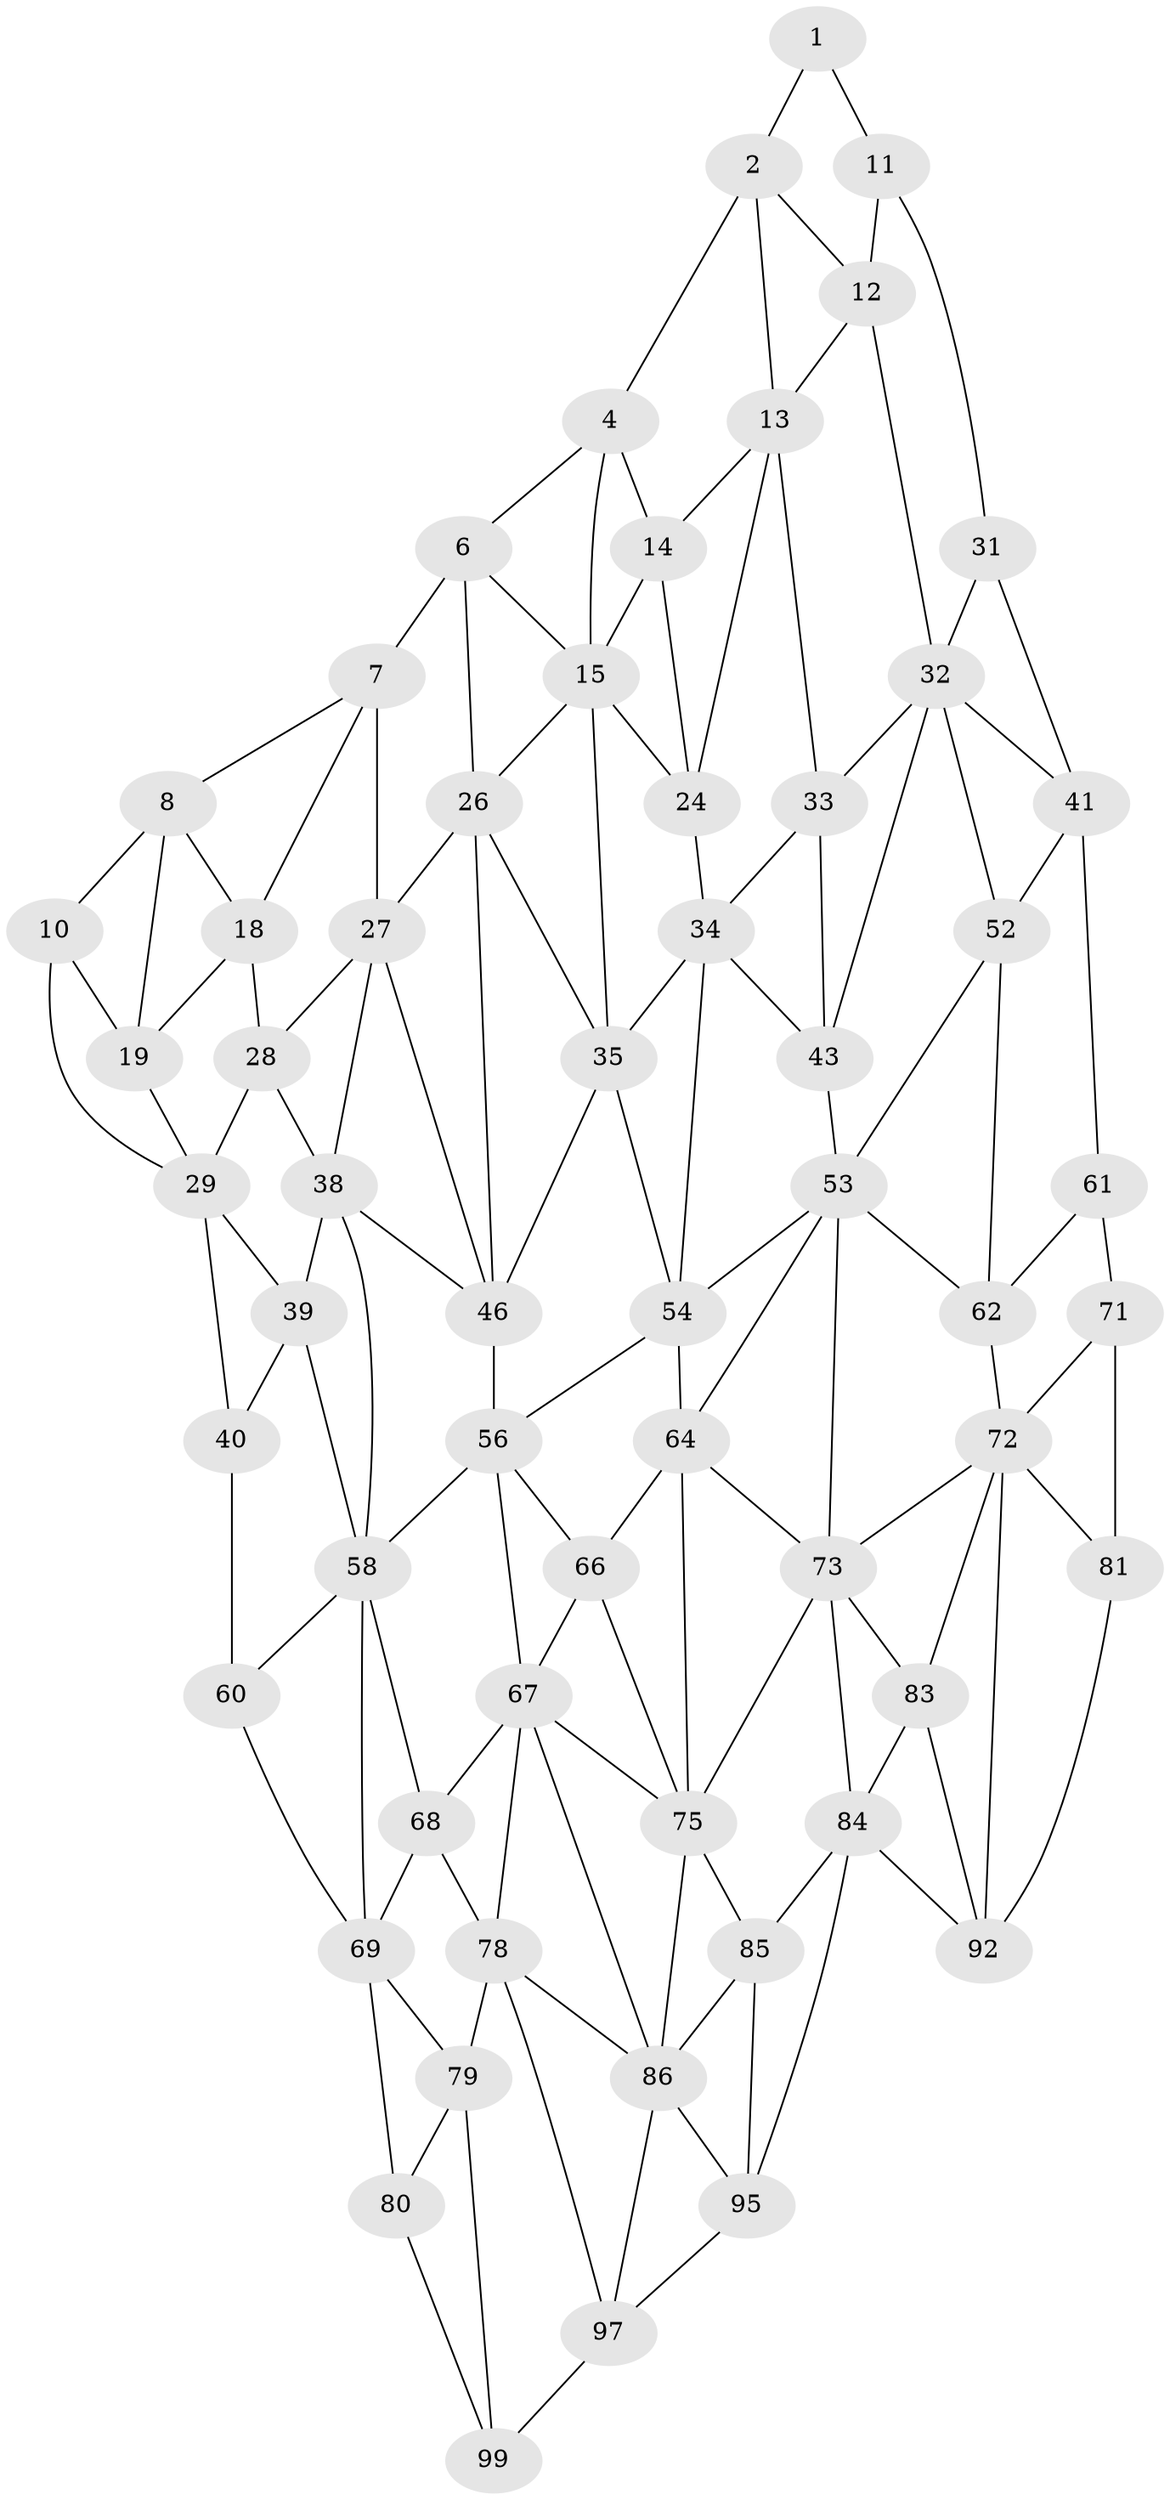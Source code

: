 // original degree distribution, {2: 0.04, 3: 0.32, 4: 0.64}
// Generated by graph-tools (version 1.1) at 2025/38/02/21/25 10:38:56]
// undirected, 59 vertices, 128 edges
graph export_dot {
graph [start="1"]
  node [color=gray90,style=filled];
  1;
  2 [super="+3"];
  4 [super="+5"];
  6 [super="+16"];
  7 [super="+17"];
  8 [super="+9"];
  10 [super="+20"];
  11 [super="+21"];
  12 [super="+22"];
  13 [super="+23"];
  14;
  15 [super="+25"];
  18;
  19;
  24;
  26 [super="+36"];
  27 [super="+37"];
  28;
  29 [super="+30"];
  31;
  32 [super="+42"];
  33;
  34 [super="+44"];
  35 [super="+45"];
  38 [super="+48"];
  39 [super="+49"];
  40 [super="+50"];
  41 [super="+51"];
  43;
  46 [super="+47"];
  52;
  53 [super="+63"];
  54 [super="+55"];
  56 [super="+57"];
  58 [super="+59"];
  60;
  61;
  62;
  64 [super="+65"];
  66;
  67 [super="+77"];
  68;
  69 [super="+70"];
  71;
  72 [super="+82"];
  73 [super="+74"];
  75 [super="+76"];
  78 [super="+88"];
  79 [super="+89"];
  80 [super="+90"];
  81 [super="+91"];
  83;
  84 [super="+94"];
  85;
  86 [super="+87"];
  92 [super="+93"];
  95 [super="+96"];
  97 [super="+98"];
  99 [super="+100"];
  1 -- 11;
  1 -- 2;
  2 -- 12;
  2 -- 4;
  2 -- 13;
  4 -- 14;
  4 -- 6;
  4 -- 15;
  6 -- 7 [weight=2];
  6 -- 26;
  6 -- 15;
  7 -- 8;
  7 -- 18;
  7 -- 27;
  8 -- 18;
  8 -- 10;
  8 -- 19;
  10 -- 19;
  10 -- 29;
  11 -- 12 [weight=2];
  11 -- 31;
  12 -- 13 [weight=2];
  12 -- 32;
  13 -- 14;
  13 -- 24;
  13 -- 33;
  14 -- 24;
  14 -- 15;
  15 -- 24;
  15 -- 26;
  15 -- 35;
  18 -- 28;
  18 -- 19;
  19 -- 29;
  24 -- 34;
  26 -- 27 [weight=2];
  26 -- 35;
  26 -- 46;
  27 -- 28;
  27 -- 38;
  27 -- 46;
  28 -- 38;
  28 -- 29;
  29 -- 39;
  29 -- 40;
  31 -- 41;
  31 -- 32;
  32 -- 33;
  32 -- 41;
  32 -- 43;
  32 -- 52;
  33 -- 43;
  33 -- 34;
  34 -- 35 [weight=2];
  34 -- 43;
  34 -- 54;
  35 -- 46;
  35 -- 54;
  38 -- 39 [weight=2];
  38 -- 58;
  38 -- 46;
  39 -- 40 [weight=2];
  39 -- 58;
  40 -- 60;
  41 -- 52;
  41 -- 61;
  43 -- 53;
  46 -- 56 [weight=2];
  52 -- 62;
  52 -- 53;
  53 -- 54;
  53 -- 64;
  53 -- 73;
  53 -- 62;
  54 -- 64 [weight=2];
  54 -- 56;
  56 -- 66;
  56 -- 58;
  56 -- 67;
  58 -- 68;
  58 -- 60;
  58 -- 69;
  60 -- 69;
  61 -- 71;
  61 -- 62;
  62 -- 72;
  64 -- 73;
  64 -- 66;
  64 -- 75;
  66 -- 67;
  66 -- 75;
  67 -- 68;
  67 -- 78;
  67 -- 75;
  67 -- 86;
  68 -- 78;
  68 -- 69;
  69 -- 79;
  69 -- 80;
  71 -- 81;
  71 -- 72;
  72 -- 73;
  72 -- 81;
  72 -- 83;
  72 -- 92;
  73 -- 83;
  73 -- 75;
  73 -- 84;
  75 -- 85;
  75 -- 86;
  78 -- 79 [weight=2];
  78 -- 86;
  78 -- 97;
  79 -- 80 [weight=2];
  79 -- 99;
  80 -- 99;
  81 -- 92;
  83 -- 84;
  83 -- 92;
  84 -- 85;
  84 -- 95;
  84 -- 92;
  85 -- 95;
  85 -- 86;
  86 -- 95;
  86 -- 97;
  95 -- 97;
  97 -- 99;
}
